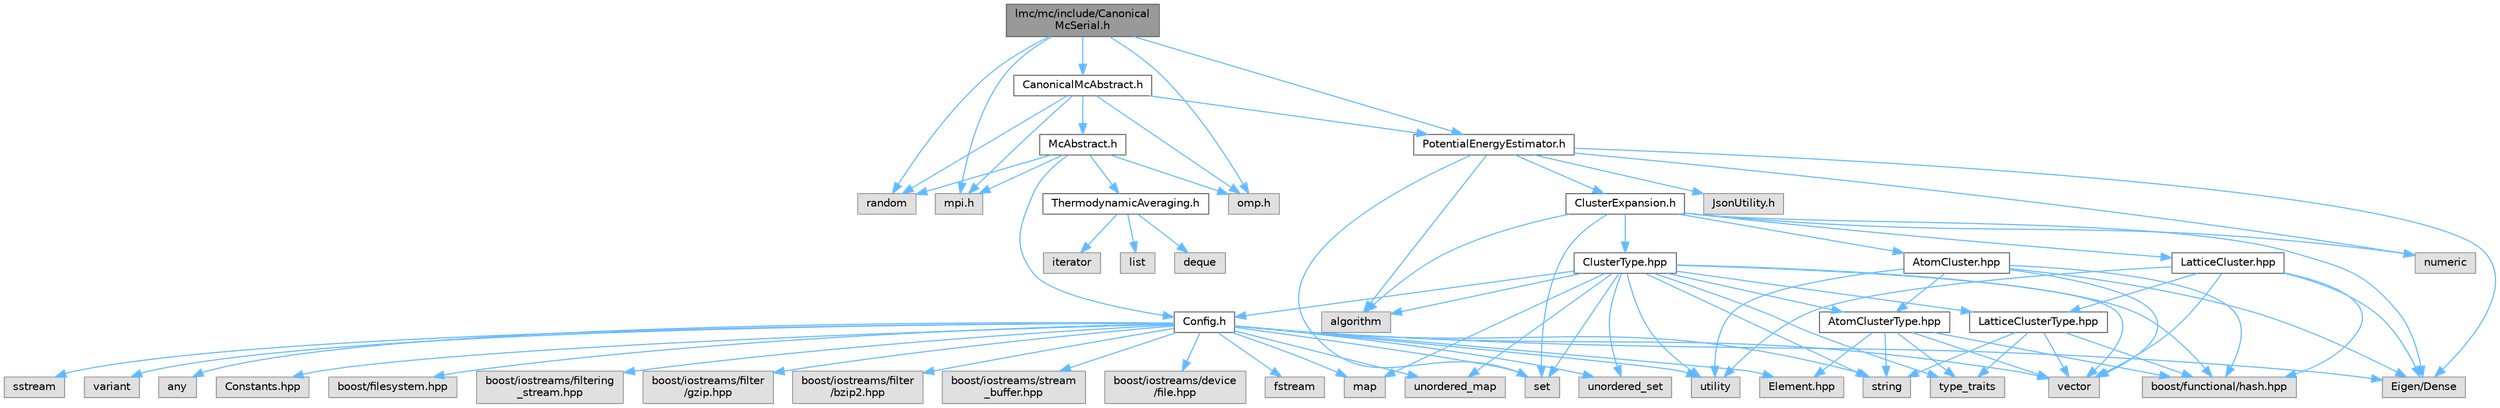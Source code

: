 digraph "lmc/mc/include/CanonicalMcSerial.h"
{
 // LATEX_PDF_SIZE
  bgcolor="transparent";
  edge [fontname=Helvetica,fontsize=10,labelfontname=Helvetica,labelfontsize=10];
  node [fontname=Helvetica,fontsize=10,shape=box,height=0.2,width=0.4];
  Node1 [id="Node000001",label="lmc/mc/include/Canonical\lMcSerial.h",height=0.2,width=0.4,color="gray40", fillcolor="grey60", style="filled", fontcolor="black",tooltip="File for Canonical Monte Carlo Serial class declaration."];
  Node1 -> Node2 [id="edge1_Node000001_Node000002",color="steelblue1",style="solid",tooltip=" "];
  Node2 [id="Node000002",label="random",height=0.2,width=0.4,color="grey60", fillcolor="#E0E0E0", style="filled",tooltip=" "];
  Node1 -> Node3 [id="edge2_Node000001_Node000003",color="steelblue1",style="solid",tooltip=" "];
  Node3 [id="Node000003",label="mpi.h",height=0.2,width=0.4,color="grey60", fillcolor="#E0E0E0", style="filled",tooltip=" "];
  Node1 -> Node4 [id="edge3_Node000001_Node000004",color="steelblue1",style="solid",tooltip=" "];
  Node4 [id="Node000004",label="omp.h",height=0.2,width=0.4,color="grey60", fillcolor="#E0E0E0", style="filled",tooltip=" "];
  Node1 -> Node5 [id="edge4_Node000001_Node000005",color="steelblue1",style="solid",tooltip=" "];
  Node5 [id="Node000005",label="CanonicalMcAbstract.h",height=0.2,width=0.4,color="grey40", fillcolor="white", style="filled",URL="$CanonicalMcAbstract_8h.html",tooltip="File for CanonicalMcAbstract class declaration."];
  Node5 -> Node2 [id="edge5_Node000005_Node000002",color="steelblue1",style="solid",tooltip=" "];
  Node5 -> Node3 [id="edge6_Node000005_Node000003",color="steelblue1",style="solid",tooltip=" "];
  Node5 -> Node4 [id="edge7_Node000005_Node000004",color="steelblue1",style="solid",tooltip=" "];
  Node5 -> Node6 [id="edge8_Node000005_Node000006",color="steelblue1",style="solid",tooltip=" "];
  Node6 [id="Node000006",label="McAbstract.h",height=0.2,width=0.4,color="grey40", fillcolor="white", style="filled",URL="$McAbstract_8h.html",tooltip="File for Monte Carlo Abstract class declaration."];
  Node6 -> Node2 [id="edge9_Node000006_Node000002",color="steelblue1",style="solid",tooltip=" "];
  Node6 -> Node4 [id="edge10_Node000006_Node000004",color="steelblue1",style="solid",tooltip=" "];
  Node6 -> Node3 [id="edge11_Node000006_Node000003",color="steelblue1",style="solid",tooltip=" "];
  Node6 -> Node7 [id="edge12_Node000006_Node000007",color="steelblue1",style="solid",tooltip=" "];
  Node7 [id="Node000007",label="Config.h",height=0.2,width=0.4,color="grey40", fillcolor="white", style="filled",URL="$Config_8h.html",tooltip="File for the Config class definition."];
  Node7 -> Node8 [id="edge13_Node000007_Node000008",color="steelblue1",style="solid",tooltip=" "];
  Node8 [id="Node000008",label="string",height=0.2,width=0.4,color="grey60", fillcolor="#E0E0E0", style="filled",tooltip=" "];
  Node7 -> Node9 [id="edge14_Node000007_Node000009",color="steelblue1",style="solid",tooltip=" "];
  Node9 [id="Node000009",label="fstream",height=0.2,width=0.4,color="grey60", fillcolor="#E0E0E0", style="filled",tooltip=" "];
  Node7 -> Node10 [id="edge15_Node000007_Node000010",color="steelblue1",style="solid",tooltip=" "];
  Node10 [id="Node000010",label="sstream",height=0.2,width=0.4,color="grey60", fillcolor="#E0E0E0", style="filled",tooltip=" "];
  Node7 -> Node11 [id="edge16_Node000007_Node000011",color="steelblue1",style="solid",tooltip=" "];
  Node11 [id="Node000011",label="vector",height=0.2,width=0.4,color="grey60", fillcolor="#E0E0E0", style="filled",tooltip=" "];
  Node7 -> Node12 [id="edge17_Node000007_Node000012",color="steelblue1",style="solid",tooltip=" "];
  Node12 [id="Node000012",label="set",height=0.2,width=0.4,color="grey60", fillcolor="#E0E0E0", style="filled",tooltip=" "];
  Node7 -> Node13 [id="edge18_Node000007_Node000013",color="steelblue1",style="solid",tooltip=" "];
  Node13 [id="Node000013",label="unordered_set",height=0.2,width=0.4,color="grey60", fillcolor="#E0E0E0", style="filled",tooltip=" "];
  Node7 -> Node14 [id="edge19_Node000007_Node000014",color="steelblue1",style="solid",tooltip=" "];
  Node14 [id="Node000014",label="map",height=0.2,width=0.4,color="grey60", fillcolor="#E0E0E0", style="filled",tooltip=" "];
  Node7 -> Node15 [id="edge20_Node000007_Node000015",color="steelblue1",style="solid",tooltip=" "];
  Node15 [id="Node000015",label="unordered_map",height=0.2,width=0.4,color="grey60", fillcolor="#E0E0E0", style="filled",tooltip=" "];
  Node7 -> Node16 [id="edge21_Node000007_Node000016",color="steelblue1",style="solid",tooltip=" "];
  Node16 [id="Node000016",label="utility",height=0.2,width=0.4,color="grey60", fillcolor="#E0E0E0", style="filled",tooltip=" "];
  Node7 -> Node17 [id="edge22_Node000007_Node000017",color="steelblue1",style="solid",tooltip=" "];
  Node17 [id="Node000017",label="variant",height=0.2,width=0.4,color="grey60", fillcolor="#E0E0E0", style="filled",tooltip=" "];
  Node7 -> Node18 [id="edge23_Node000007_Node000018",color="steelblue1",style="solid",tooltip=" "];
  Node18 [id="Node000018",label="any",height=0.2,width=0.4,color="grey60", fillcolor="#E0E0E0", style="filled",tooltip=" "];
  Node7 -> Node19 [id="edge24_Node000007_Node000019",color="steelblue1",style="solid",tooltip=" "];
  Node19 [id="Node000019",label="Eigen/Dense",height=0.2,width=0.4,color="grey60", fillcolor="#E0E0E0", style="filled",tooltip=" "];
  Node7 -> Node20 [id="edge25_Node000007_Node000020",color="steelblue1",style="solid",tooltip=" "];
  Node20 [id="Node000020",label="Constants.hpp",height=0.2,width=0.4,color="grey60", fillcolor="#E0E0E0", style="filled",tooltip=" "];
  Node7 -> Node21 [id="edge26_Node000007_Node000021",color="steelblue1",style="solid",tooltip=" "];
  Node21 [id="Node000021",label="Element.hpp",height=0.2,width=0.4,color="grey60", fillcolor="#E0E0E0", style="filled",tooltip=" "];
  Node7 -> Node22 [id="edge27_Node000007_Node000022",color="steelblue1",style="solid",tooltip=" "];
  Node22 [id="Node000022",label="boost/filesystem.hpp",height=0.2,width=0.4,color="grey60", fillcolor="#E0E0E0", style="filled",tooltip=" "];
  Node7 -> Node23 [id="edge28_Node000007_Node000023",color="steelblue1",style="solid",tooltip=" "];
  Node23 [id="Node000023",label="boost/iostreams/filtering\l_stream.hpp",height=0.2,width=0.4,color="grey60", fillcolor="#E0E0E0", style="filled",tooltip=" "];
  Node7 -> Node24 [id="edge29_Node000007_Node000024",color="steelblue1",style="solid",tooltip=" "];
  Node24 [id="Node000024",label="boost/iostreams/filter\l/gzip.hpp",height=0.2,width=0.4,color="grey60", fillcolor="#E0E0E0", style="filled",tooltip=" "];
  Node7 -> Node25 [id="edge30_Node000007_Node000025",color="steelblue1",style="solid",tooltip=" "];
  Node25 [id="Node000025",label="boost/iostreams/filter\l/bzip2.hpp",height=0.2,width=0.4,color="grey60", fillcolor="#E0E0E0", style="filled",tooltip=" "];
  Node7 -> Node26 [id="edge31_Node000007_Node000026",color="steelblue1",style="solid",tooltip=" "];
  Node26 [id="Node000026",label="boost/iostreams/stream\l_buffer.hpp",height=0.2,width=0.4,color="grey60", fillcolor="#E0E0E0", style="filled",tooltip=" "];
  Node7 -> Node27 [id="edge32_Node000007_Node000027",color="steelblue1",style="solid",tooltip=" "];
  Node27 [id="Node000027",label="boost/iostreams/device\l/file.hpp",height=0.2,width=0.4,color="grey60", fillcolor="#E0E0E0", style="filled",tooltip=" "];
  Node6 -> Node28 [id="edge33_Node000006_Node000028",color="steelblue1",style="solid",tooltip=" "];
  Node28 [id="Node000028",label="ThermodynamicAveraging.h",height=0.2,width=0.4,color="grey40", fillcolor="white", style="filled",URL="$ThermodynamicAveraging_8h.html",tooltip="File for ThermodynamicAveraging class declaration."];
  Node28 -> Node29 [id="edge34_Node000028_Node000029",color="steelblue1",style="solid",tooltip=" "];
  Node29 [id="Node000029",label="list",height=0.2,width=0.4,color="grey60", fillcolor="#E0E0E0", style="filled",tooltip=" "];
  Node28 -> Node30 [id="edge35_Node000028_Node000030",color="steelblue1",style="solid",tooltip=" "];
  Node30 [id="Node000030",label="deque",height=0.2,width=0.4,color="grey60", fillcolor="#E0E0E0", style="filled",tooltip=" "];
  Node28 -> Node31 [id="edge36_Node000028_Node000031",color="steelblue1",style="solid",tooltip=" "];
  Node31 [id="Node000031",label="iterator",height=0.2,width=0.4,color="grey60", fillcolor="#E0E0E0", style="filled",tooltip=" "];
  Node5 -> Node32 [id="edge37_Node000005_Node000032",color="steelblue1",style="solid",tooltip=" "];
  Node32 [id="Node000032",label="PotentialEnergyEstimator.h",height=0.2,width=0.4,color="grey40", fillcolor="white", style="filled",URL="$PotentialEnergyEstimator_8h.html",tooltip="File for the PotentialEnergyEstimator class definition."];
  Node32 -> Node12 [id="edge38_Node000032_Node000012",color="steelblue1",style="solid",tooltip=" "];
  Node32 -> Node33 [id="edge39_Node000032_Node000033",color="steelblue1",style="solid",tooltip=" "];
  Node33 [id="Node000033",label="numeric",height=0.2,width=0.4,color="grey60", fillcolor="#E0E0E0", style="filled",tooltip=" "];
  Node32 -> Node34 [id="edge40_Node000032_Node000034",color="steelblue1",style="solid",tooltip=" "];
  Node34 [id="Node000034",label="algorithm",height=0.2,width=0.4,color="grey60", fillcolor="#E0E0E0", style="filled",tooltip=" "];
  Node32 -> Node19 [id="edge41_Node000032_Node000019",color="steelblue1",style="solid",tooltip=" "];
  Node32 -> Node35 [id="edge42_Node000032_Node000035",color="steelblue1",style="solid",tooltip=" "];
  Node35 [id="Node000035",label="ClusterExpansion.h",height=0.2,width=0.4,color="grey40", fillcolor="white", style="filled",URL="$ClusterExpansion_8h.html",tooltip="File for functions of ClusterExpansion methods."];
  Node35 -> Node12 [id="edge43_Node000035_Node000012",color="steelblue1",style="solid",tooltip=" "];
  Node35 -> Node33 [id="edge44_Node000035_Node000033",color="steelblue1",style="solid",tooltip=" "];
  Node35 -> Node34 [id="edge45_Node000035_Node000034",color="steelblue1",style="solid",tooltip=" "];
  Node35 -> Node19 [id="edge46_Node000035_Node000019",color="steelblue1",style="solid",tooltip=" "];
  Node35 -> Node36 [id="edge47_Node000035_Node000036",color="steelblue1",style="solid",tooltip=" "];
  Node36 [id="Node000036",label="LatticeCluster.hpp",height=0.2,width=0.4,color="grey40", fillcolor="white", style="filled",URL="$LatticeCluster_8hpp_source.html",tooltip=" "];
  Node36 -> Node16 [id="edge48_Node000036_Node000016",color="steelblue1",style="solid",tooltip=" "];
  Node36 -> Node11 [id="edge49_Node000036_Node000011",color="steelblue1",style="solid",tooltip=" "];
  Node36 -> Node37 [id="edge50_Node000036_Node000037",color="steelblue1",style="solid",tooltip=" "];
  Node37 [id="Node000037",label="boost/functional/hash.hpp",height=0.2,width=0.4,color="grey60", fillcolor="#E0E0E0", style="filled",tooltip=" "];
  Node36 -> Node19 [id="edge51_Node000036_Node000019",color="steelblue1",style="solid",tooltip=" "];
  Node36 -> Node38 [id="edge52_Node000036_Node000038",color="steelblue1",style="solid",tooltip=" "];
  Node38 [id="Node000038",label="LatticeClusterType.hpp",height=0.2,width=0.4,color="grey40", fillcolor="white", style="filled",URL="$LatticeClusterType_8hpp_source.html",tooltip=" "];
  Node38 -> Node8 [id="edge53_Node000038_Node000008",color="steelblue1",style="solid",tooltip=" "];
  Node38 -> Node11 [id="edge54_Node000038_Node000011",color="steelblue1",style="solid",tooltip=" "];
  Node38 -> Node39 [id="edge55_Node000038_Node000039",color="steelblue1",style="solid",tooltip=" "];
  Node39 [id="Node000039",label="type_traits",height=0.2,width=0.4,color="grey60", fillcolor="#E0E0E0", style="filled",tooltip=" "];
  Node38 -> Node37 [id="edge56_Node000038_Node000037",color="steelblue1",style="solid",tooltip=" "];
  Node35 -> Node40 [id="edge57_Node000035_Node000040",color="steelblue1",style="solid",tooltip=" "];
  Node40 [id="Node000040",label="AtomCluster.hpp",height=0.2,width=0.4,color="grey40", fillcolor="white", style="filled",URL="$AtomCluster_8hpp_source.html",tooltip=" "];
  Node40 -> Node16 [id="edge58_Node000040_Node000016",color="steelblue1",style="solid",tooltip=" "];
  Node40 -> Node11 [id="edge59_Node000040_Node000011",color="steelblue1",style="solid",tooltip=" "];
  Node40 -> Node37 [id="edge60_Node000040_Node000037",color="steelblue1",style="solid",tooltip=" "];
  Node40 -> Node19 [id="edge61_Node000040_Node000019",color="steelblue1",style="solid",tooltip=" "];
  Node40 -> Node41 [id="edge62_Node000040_Node000041",color="steelblue1",style="solid",tooltip=" "];
  Node41 [id="Node000041",label="AtomClusterType.hpp",height=0.2,width=0.4,color="grey40", fillcolor="white", style="filled",URL="$AtomClusterType_8hpp_source.html",tooltip=" "];
  Node41 -> Node8 [id="edge63_Node000041_Node000008",color="steelblue1",style="solid",tooltip=" "];
  Node41 -> Node11 [id="edge64_Node000041_Node000011",color="steelblue1",style="solid",tooltip=" "];
  Node41 -> Node39 [id="edge65_Node000041_Node000039",color="steelblue1",style="solid",tooltip=" "];
  Node41 -> Node37 [id="edge66_Node000041_Node000037",color="steelblue1",style="solid",tooltip=" "];
  Node41 -> Node21 [id="edge67_Node000041_Node000021",color="steelblue1",style="solid",tooltip=" "];
  Node35 -> Node42 [id="edge68_Node000035_Node000042",color="steelblue1",style="solid",tooltip=" "];
  Node42 [id="Node000042",label="ClusterType.hpp",height=0.2,width=0.4,color="grey40", fillcolor="white", style="filled",URL="$ClusterType_8hpp_source.html",tooltip=" "];
  Node42 -> Node16 [id="edge69_Node000042_Node000016",color="steelblue1",style="solid",tooltip=" "];
  Node42 -> Node8 [id="edge70_Node000042_Node000008",color="steelblue1",style="solid",tooltip=" "];
  Node42 -> Node11 [id="edge71_Node000042_Node000011",color="steelblue1",style="solid",tooltip=" "];
  Node42 -> Node14 [id="edge72_Node000042_Node000014",color="steelblue1",style="solid",tooltip=" "];
  Node42 -> Node12 [id="edge73_Node000042_Node000012",color="steelblue1",style="solid",tooltip=" "];
  Node42 -> Node13 [id="edge74_Node000042_Node000013",color="steelblue1",style="solid",tooltip=" "];
  Node42 -> Node15 [id="edge75_Node000042_Node000015",color="steelblue1",style="solid",tooltip=" "];
  Node42 -> Node34 [id="edge76_Node000042_Node000034",color="steelblue1",style="solid",tooltip=" "];
  Node42 -> Node39 [id="edge77_Node000042_Node000039",color="steelblue1",style="solid",tooltip=" "];
  Node42 -> Node37 [id="edge78_Node000042_Node000037",color="steelblue1",style="solid",tooltip=" "];
  Node42 -> Node7 [id="edge79_Node000042_Node000007",color="steelblue1",style="solid",tooltip=" "];
  Node42 -> Node41 [id="edge80_Node000042_Node000041",color="steelblue1",style="solid",tooltip=" "];
  Node42 -> Node38 [id="edge81_Node000042_Node000038",color="steelblue1",style="solid",tooltip=" "];
  Node32 -> Node43 [id="edge82_Node000032_Node000043",color="steelblue1",style="solid",tooltip=" "];
  Node43 [id="Node000043",label="JsonUtility.h",height=0.2,width=0.4,color="grey60", fillcolor="#E0E0E0", style="filled",tooltip=" "];
  Node1 -> Node32 [id="edge83_Node000001_Node000032",color="steelblue1",style="solid",tooltip=" "];
}
